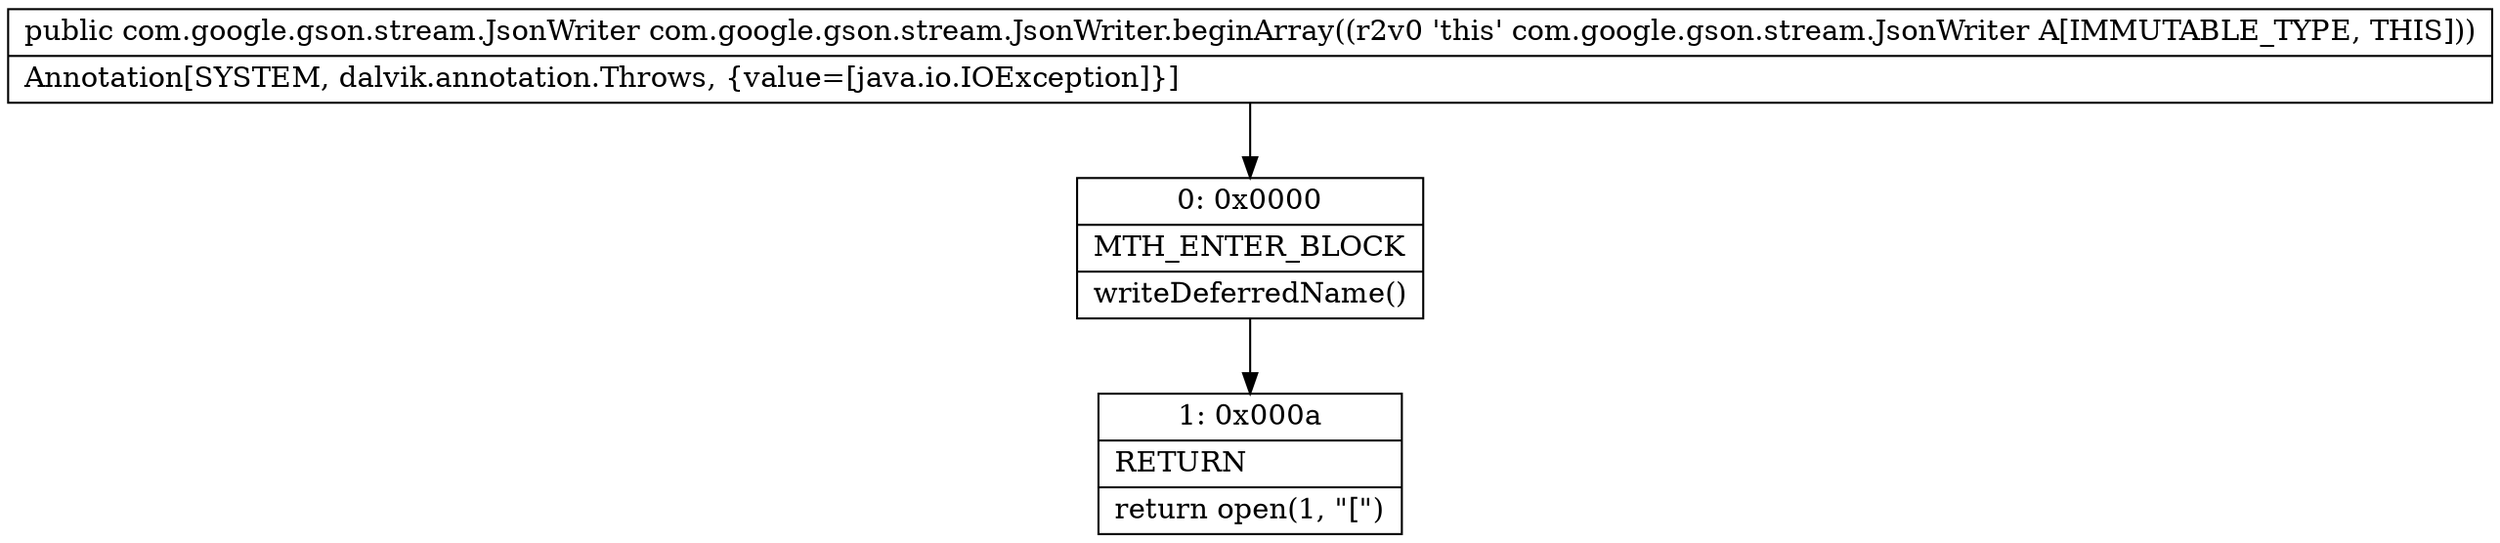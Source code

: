 digraph "CFG forcom.google.gson.stream.JsonWriter.beginArray()Lcom\/google\/gson\/stream\/JsonWriter;" {
Node_0 [shape=record,label="{0\:\ 0x0000|MTH_ENTER_BLOCK\l|writeDeferredName()\l}"];
Node_1 [shape=record,label="{1\:\ 0x000a|RETURN\l|return open(1, \"[\")\l}"];
MethodNode[shape=record,label="{public com.google.gson.stream.JsonWriter com.google.gson.stream.JsonWriter.beginArray((r2v0 'this' com.google.gson.stream.JsonWriter A[IMMUTABLE_TYPE, THIS]))  | Annotation[SYSTEM, dalvik.annotation.Throws, \{value=[java.io.IOException]\}]\l}"];
MethodNode -> Node_0;
Node_0 -> Node_1;
}


